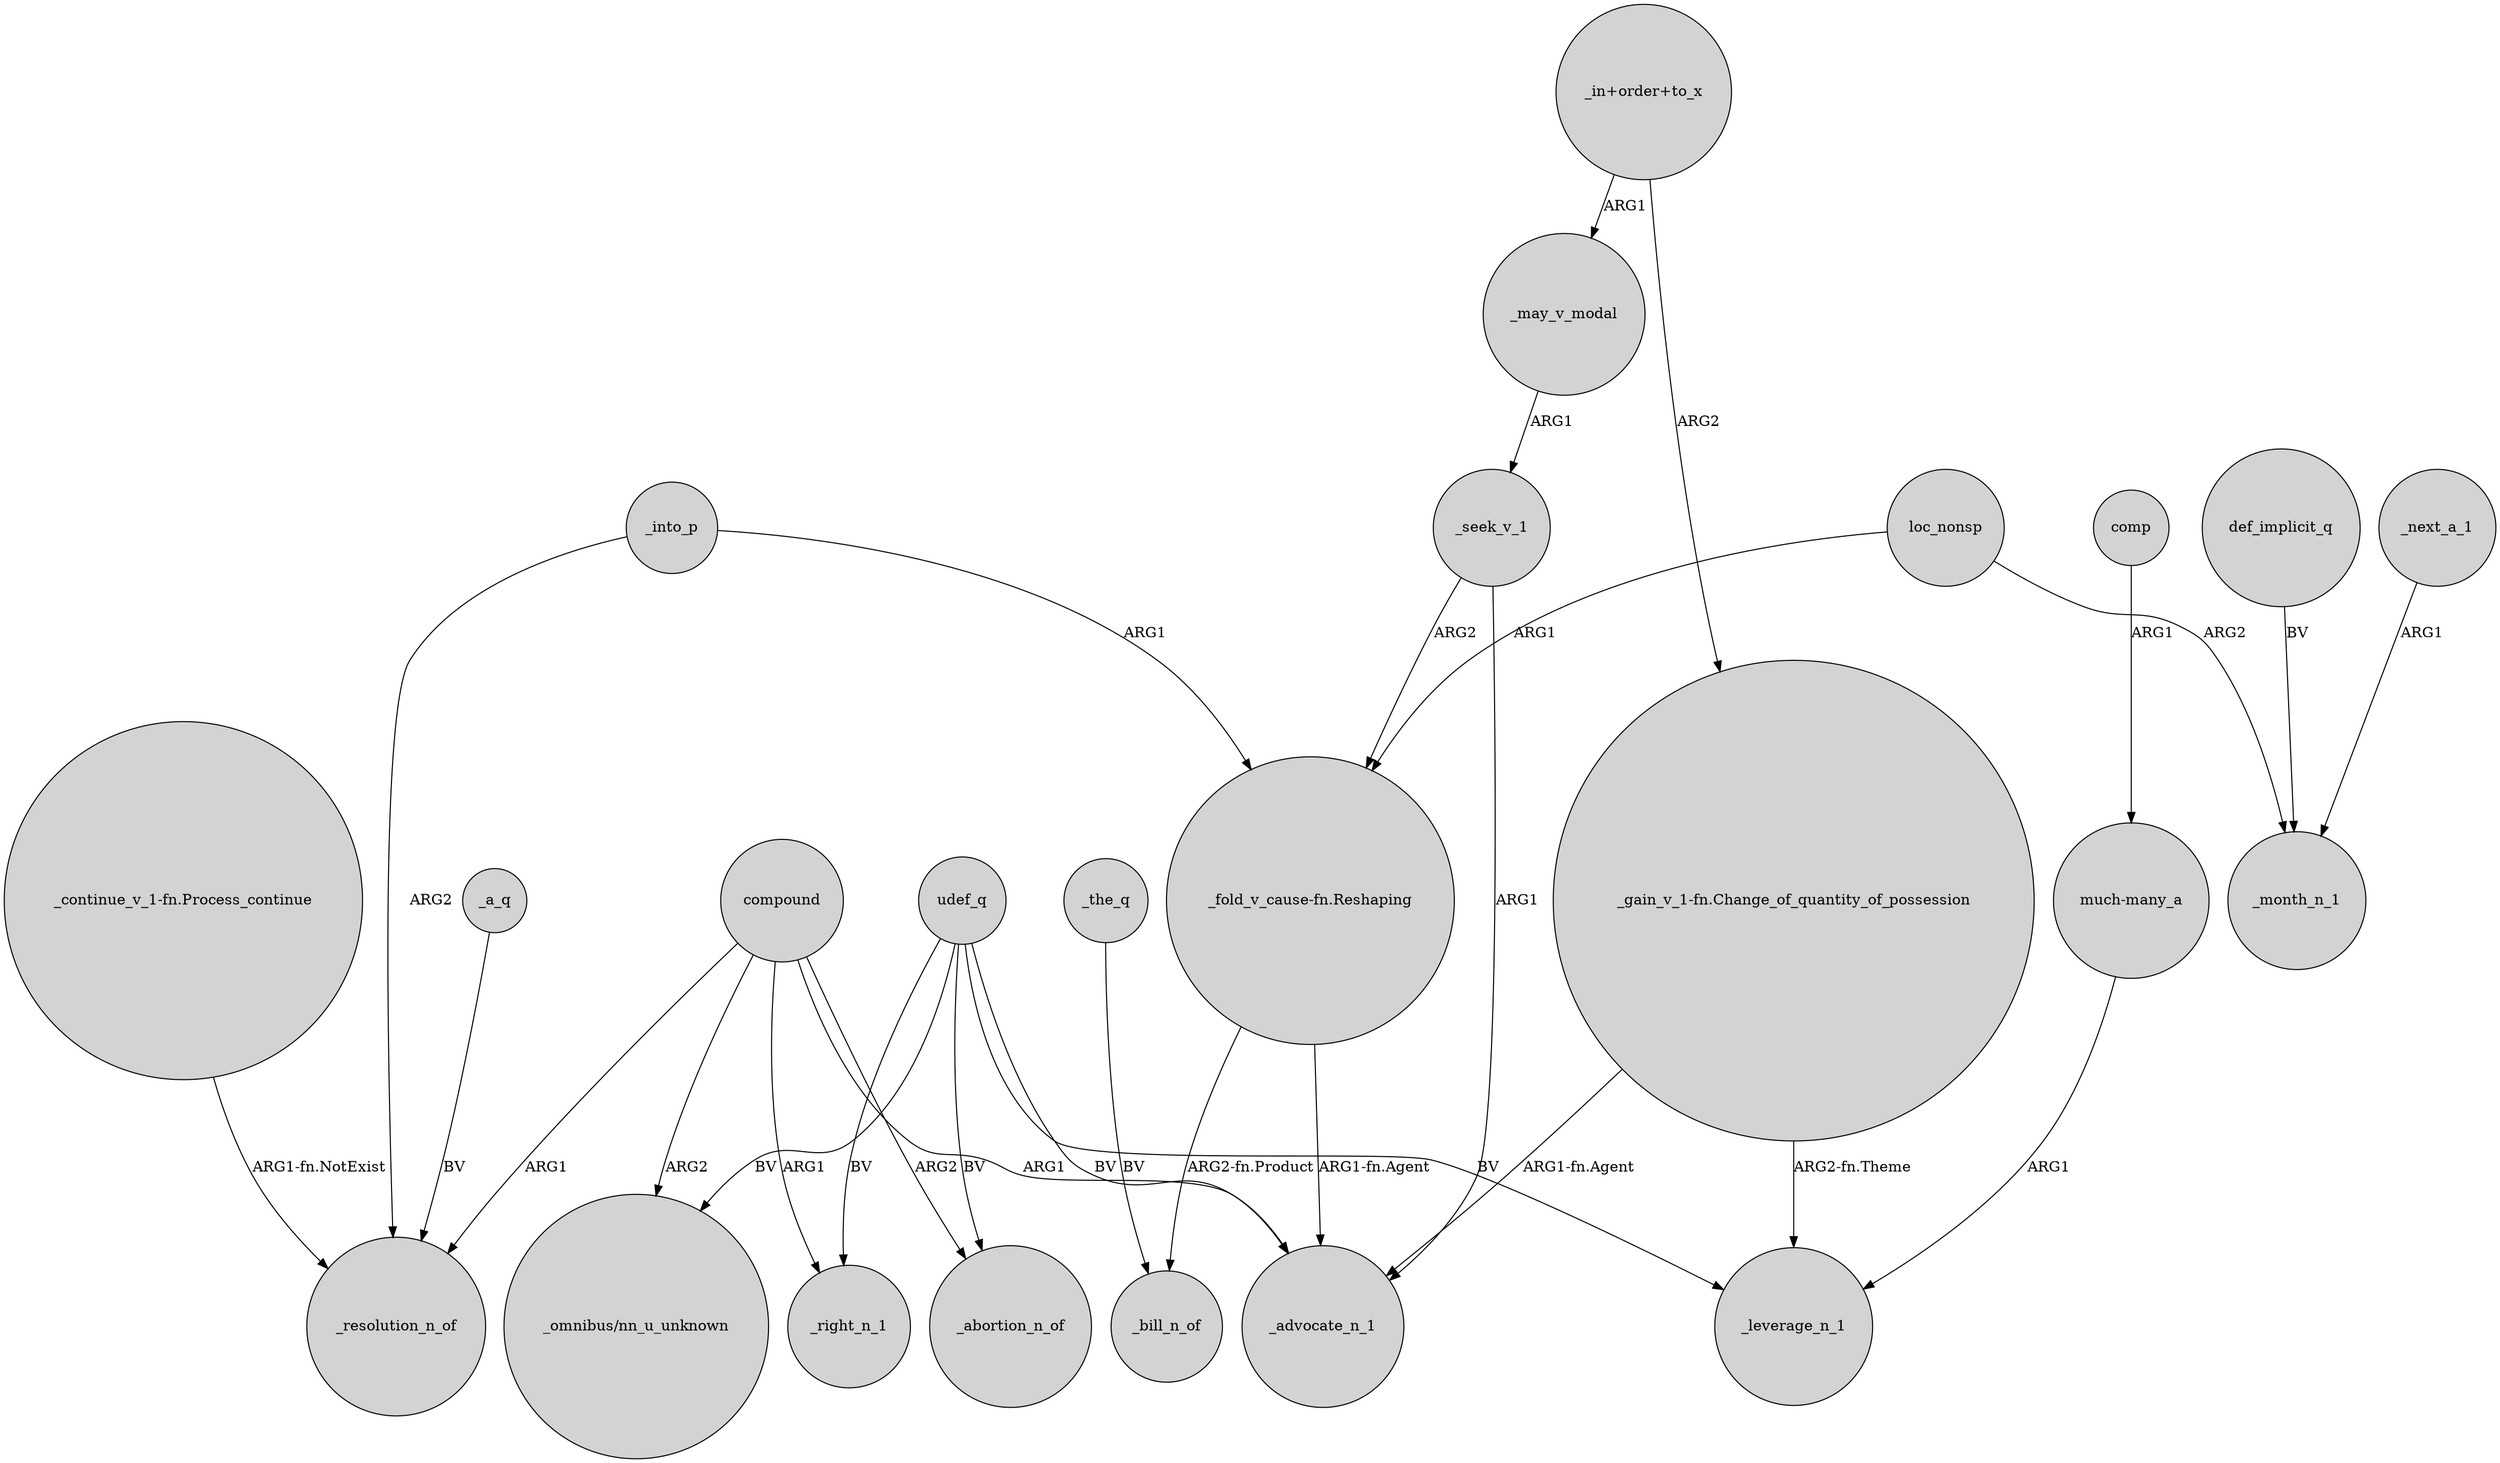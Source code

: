 digraph {
	node [shape=circle style=filled]
	_the_q -> _bill_n_of [label=BV]
	"_in+order+to_x" -> _may_v_modal [label=ARG1]
	def_implicit_q -> _month_n_1 [label=BV]
	"_continue_v_1-fn.Process_continue" -> _resolution_n_of [label="ARG1-fn.NotExist"]
	_into_p -> "_fold_v_cause-fn.Reshaping" [label=ARG1]
	"_fold_v_cause-fn.Reshaping" -> _bill_n_of [label="ARG2-fn.Product"]
	compound -> "_omnibus/nn_u_unknown" [label=ARG2]
	compound -> _advocate_n_1 [label=ARG1]
	_seek_v_1 -> "_fold_v_cause-fn.Reshaping" [label=ARG2]
	udef_q -> _advocate_n_1 [label=BV]
	"_in+order+to_x" -> "_gain_v_1-fn.Change_of_quantity_of_possession" [label=ARG2]
	"_gain_v_1-fn.Change_of_quantity_of_possession" -> _advocate_n_1 [label="ARG1-fn.Agent"]
	"_gain_v_1-fn.Change_of_quantity_of_possession" -> _leverage_n_1 [label="ARG2-fn.Theme"]
	comp -> "much-many_a" [label=ARG1]
	udef_q -> _right_n_1 [label=BV]
	_may_v_modal -> _seek_v_1 [label=ARG1]
	_seek_v_1 -> _advocate_n_1 [label=ARG1]
	_next_a_1 -> _month_n_1 [label=ARG1]
	_into_p -> _resolution_n_of [label=ARG2]
	"_fold_v_cause-fn.Reshaping" -> _advocate_n_1 [label="ARG1-fn.Agent"]
	udef_q -> _abortion_n_of [label=BV]
	compound -> _right_n_1 [label=ARG1]
	loc_nonsp -> "_fold_v_cause-fn.Reshaping" [label=ARG1]
	udef_q -> "_omnibus/nn_u_unknown" [label=BV]
	"much-many_a" -> _leverage_n_1 [label=ARG1]
	loc_nonsp -> _month_n_1 [label=ARG2]
	compound -> _abortion_n_of [label=ARG2]
	_a_q -> _resolution_n_of [label=BV]
	compound -> _resolution_n_of [label=ARG1]
	udef_q -> _leverage_n_1 [label=BV]
}
